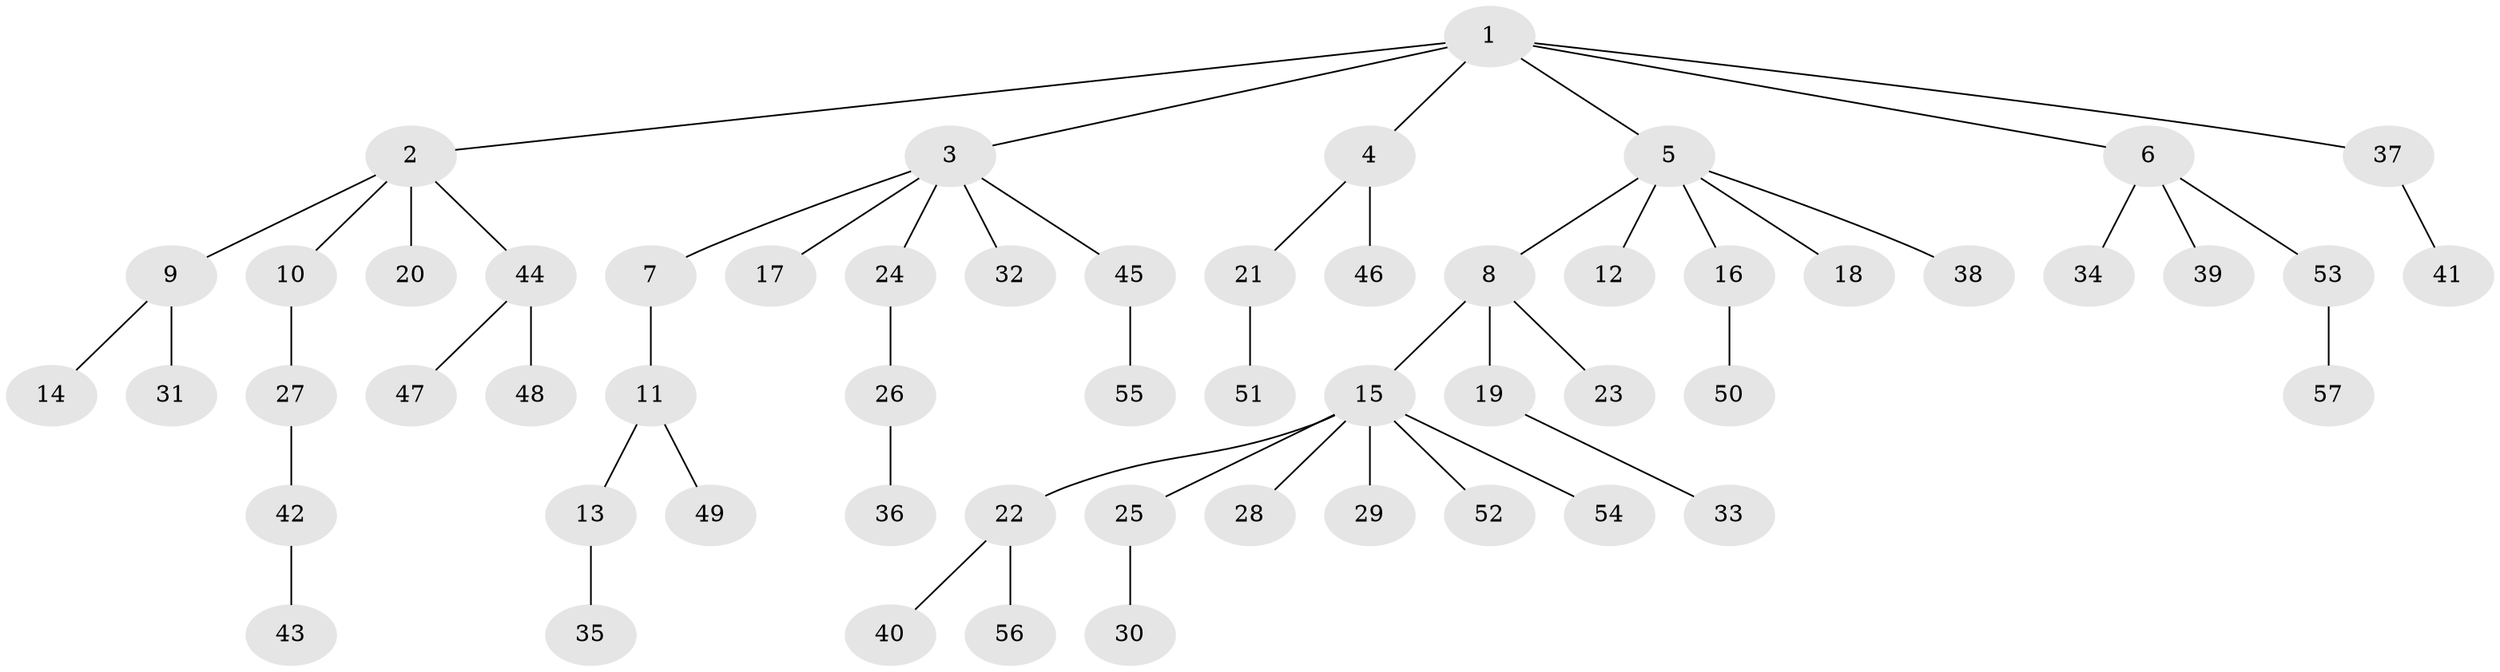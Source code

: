 // Generated by graph-tools (version 1.1) at 2025/36/03/09/25 02:36:54]
// undirected, 57 vertices, 56 edges
graph export_dot {
graph [start="1"]
  node [color=gray90,style=filled];
  1;
  2;
  3;
  4;
  5;
  6;
  7;
  8;
  9;
  10;
  11;
  12;
  13;
  14;
  15;
  16;
  17;
  18;
  19;
  20;
  21;
  22;
  23;
  24;
  25;
  26;
  27;
  28;
  29;
  30;
  31;
  32;
  33;
  34;
  35;
  36;
  37;
  38;
  39;
  40;
  41;
  42;
  43;
  44;
  45;
  46;
  47;
  48;
  49;
  50;
  51;
  52;
  53;
  54;
  55;
  56;
  57;
  1 -- 2;
  1 -- 3;
  1 -- 4;
  1 -- 5;
  1 -- 6;
  1 -- 37;
  2 -- 9;
  2 -- 10;
  2 -- 20;
  2 -- 44;
  3 -- 7;
  3 -- 17;
  3 -- 24;
  3 -- 32;
  3 -- 45;
  4 -- 21;
  4 -- 46;
  5 -- 8;
  5 -- 12;
  5 -- 16;
  5 -- 18;
  5 -- 38;
  6 -- 34;
  6 -- 39;
  6 -- 53;
  7 -- 11;
  8 -- 15;
  8 -- 19;
  8 -- 23;
  9 -- 14;
  9 -- 31;
  10 -- 27;
  11 -- 13;
  11 -- 49;
  13 -- 35;
  15 -- 22;
  15 -- 25;
  15 -- 28;
  15 -- 29;
  15 -- 52;
  15 -- 54;
  16 -- 50;
  19 -- 33;
  21 -- 51;
  22 -- 40;
  22 -- 56;
  24 -- 26;
  25 -- 30;
  26 -- 36;
  27 -- 42;
  37 -- 41;
  42 -- 43;
  44 -- 47;
  44 -- 48;
  45 -- 55;
  53 -- 57;
}

